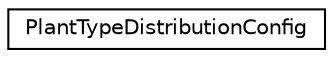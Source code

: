 digraph "Graphical Class Hierarchy"
{
 // LATEX_PDF_SIZE
  edge [fontname="Helvetica",fontsize="10",labelfontname="Helvetica",labelfontsize="10"];
  node [fontname="Helvetica",fontsize="10",shape=record];
  rankdir="LR";
  Node0 [label="PlantTypeDistributionConfig",height=0.2,width=0.4,color="black", fillcolor="white", style="filled",URL="$structPlantTypeDistributionConfig.html",tooltip=" "];
}

